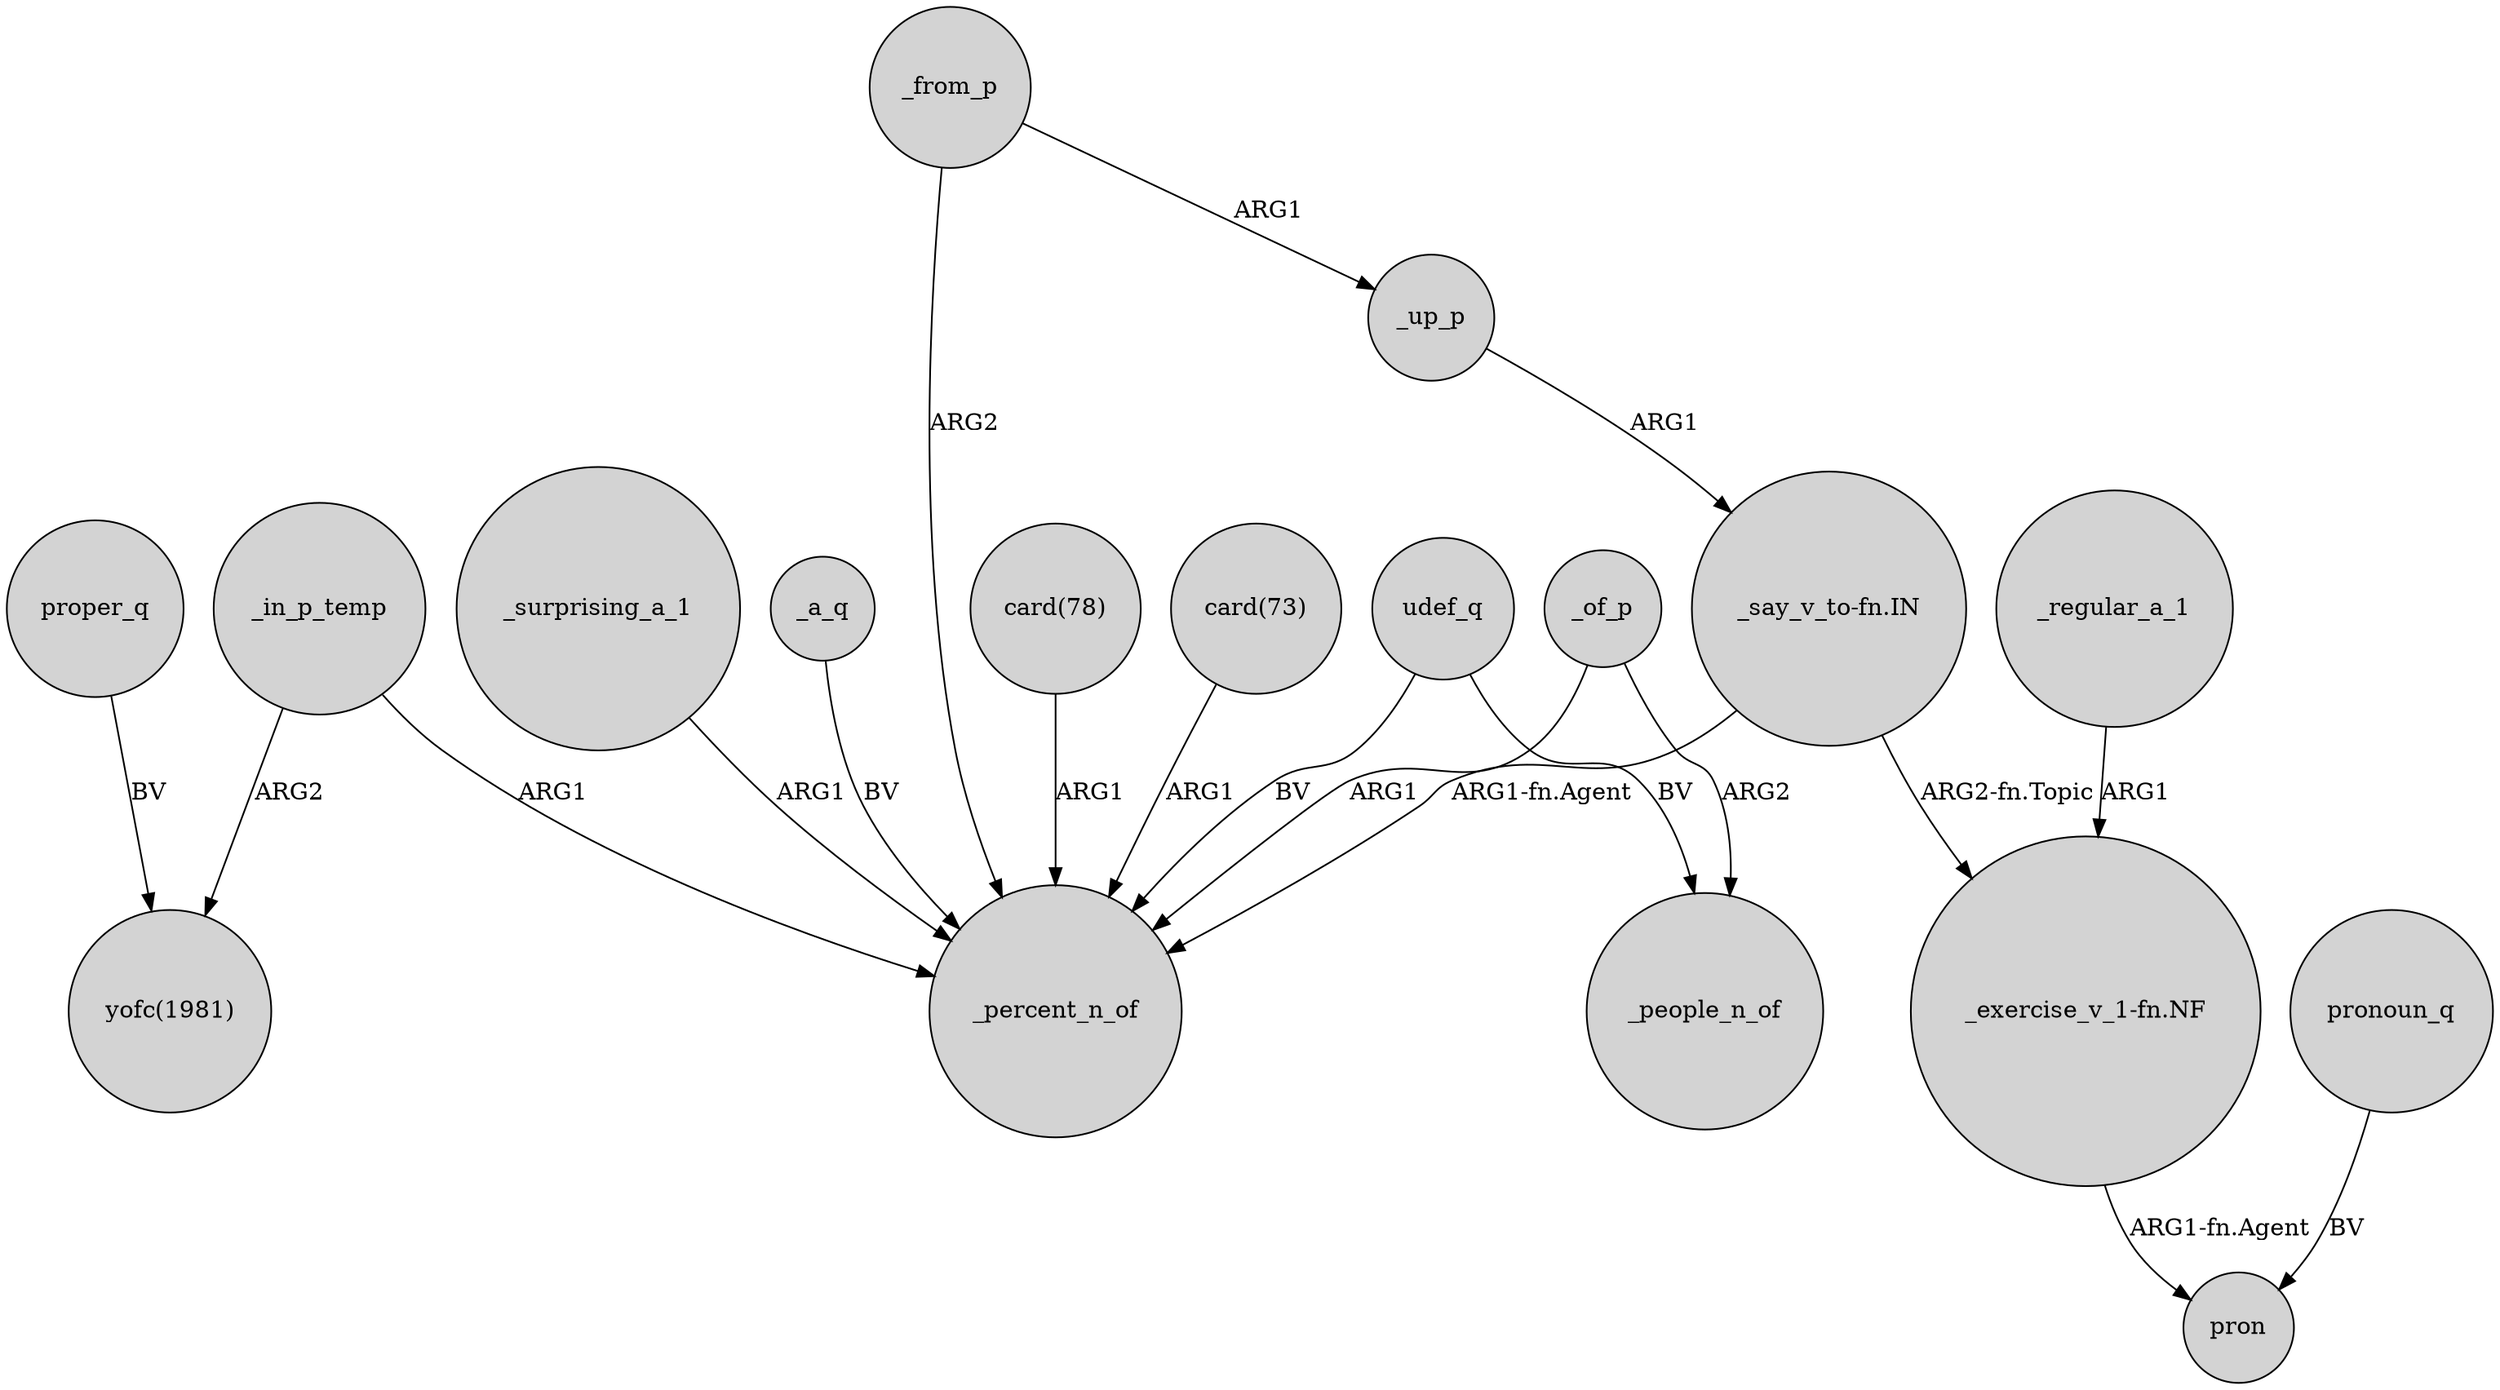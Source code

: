 digraph {
	node [shape=circle style=filled]
	_up_p -> "_say_v_to-fn.IN" [label=ARG1]
	_in_p_temp -> _percent_n_of [label=ARG1]
	_from_p -> _up_p [label=ARG1]
	"_say_v_to-fn.IN" -> "_exercise_v_1-fn.NF" [label="ARG2-fn.Topic"]
	"card(73)" -> _percent_n_of [label=ARG1]
	_regular_a_1 -> "_exercise_v_1-fn.NF" [label=ARG1]
	_of_p -> _percent_n_of [label=ARG1]
	"_say_v_to-fn.IN" -> _percent_n_of [label="ARG1-fn.Agent"]
	"card(78)" -> _percent_n_of [label=ARG1]
	pronoun_q -> pron [label=BV]
	"_exercise_v_1-fn.NF" -> pron [label="ARG1-fn.Agent"]
	udef_q -> _people_n_of [label=BV]
	_of_p -> _people_n_of [label=ARG2]
	_in_p_temp -> "yofc(1981)" [label=ARG2]
	proper_q -> "yofc(1981)" [label=BV]
	_surprising_a_1 -> _percent_n_of [label=ARG1]
	_from_p -> _percent_n_of [label=ARG2]
	udef_q -> _percent_n_of [label=BV]
	_a_q -> _percent_n_of [label=BV]
}
